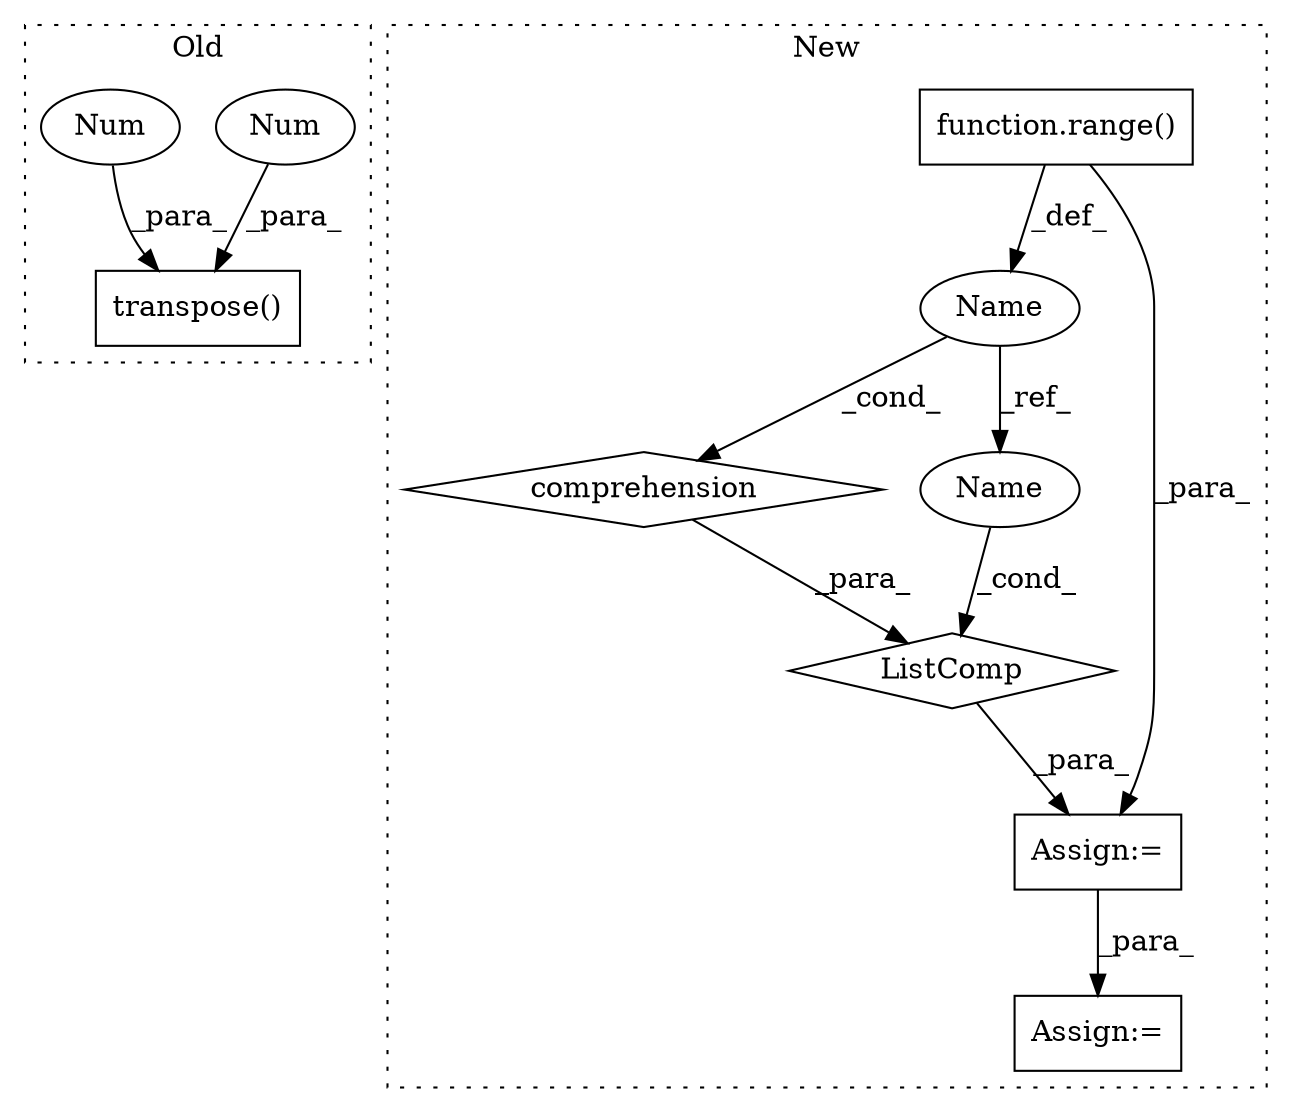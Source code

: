 digraph G {
subgraph cluster0 {
1 [label="transpose()" a="75" s="537,559" l="12,1" shape="box"];
5 [label="Num" a="76" s="549" l="1" shape="ellipse"];
6 [label="Num" a="76" s="558" l="1" shape="ellipse"];
label = "Old";
style="dotted";
}
subgraph cluster1 {
2 [label="ListComp" a="106" s="581" l="32" shape="diamond"];
3 [label="comprehension" a="45" s="584" l="3" shape="diamond"];
4 [label="Assign:=" a="68" s="638" l="3" shape="box"];
7 [label="function.range()" a="75" s="593,611" l="6,1" shape="box"];
8 [label="Name" a="87" s="588" l="1" shape="ellipse"];
9 [label="Assign:=" a="68" s="578" l="3" shape="box"];
10 [label="Name" a="87" s="582" l="1" shape="ellipse"];
label = "New";
style="dotted";
}
2 -> 9 [label="_para_"];
3 -> 2 [label="_para_"];
5 -> 1 [label="_para_"];
6 -> 1 [label="_para_"];
7 -> 8 [label="_def_"];
7 -> 9 [label="_para_"];
8 -> 3 [label="_cond_"];
8 -> 10 [label="_ref_"];
9 -> 4 [label="_para_"];
10 -> 2 [label="_cond_"];
}